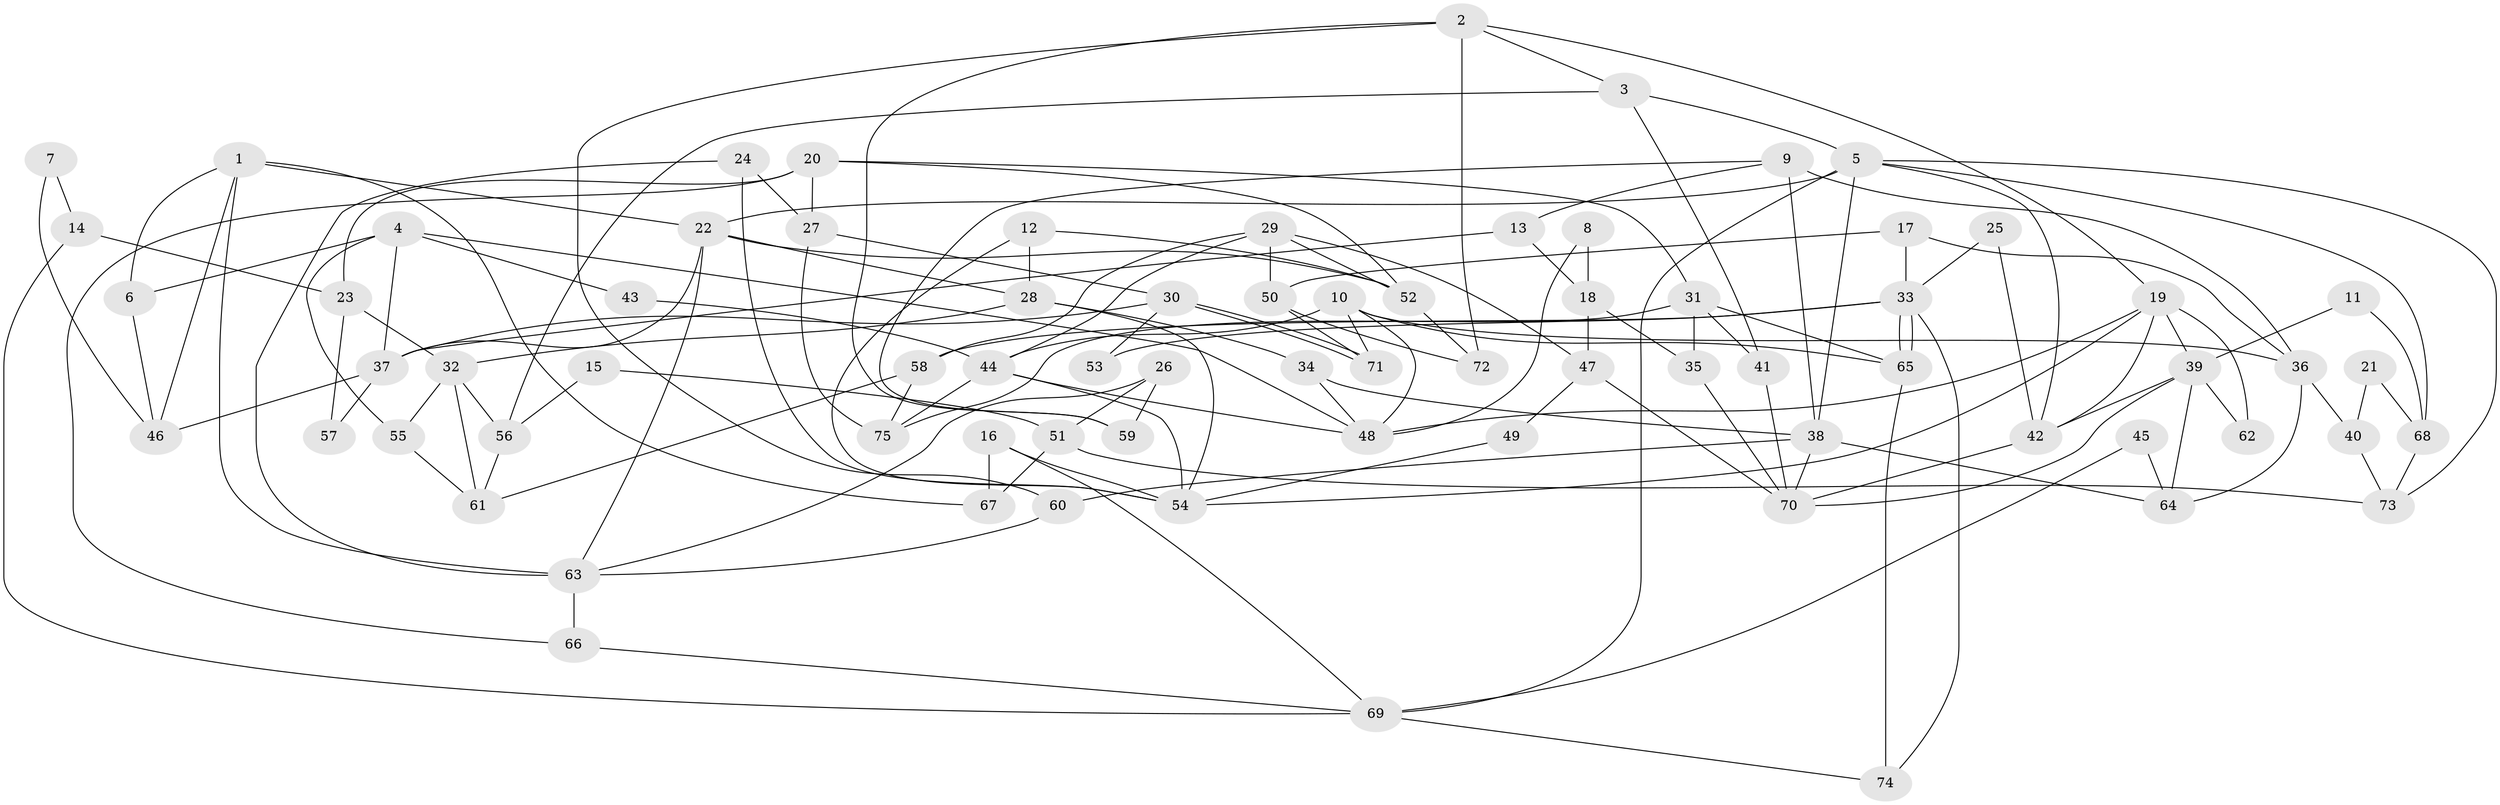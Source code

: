 // Generated by graph-tools (version 1.1) at 2025/11/02/27/25 16:11:17]
// undirected, 75 vertices, 150 edges
graph export_dot {
graph [start="1"]
  node [color=gray90,style=filled];
  1;
  2;
  3;
  4;
  5;
  6;
  7;
  8;
  9;
  10;
  11;
  12;
  13;
  14;
  15;
  16;
  17;
  18;
  19;
  20;
  21;
  22;
  23;
  24;
  25;
  26;
  27;
  28;
  29;
  30;
  31;
  32;
  33;
  34;
  35;
  36;
  37;
  38;
  39;
  40;
  41;
  42;
  43;
  44;
  45;
  46;
  47;
  48;
  49;
  50;
  51;
  52;
  53;
  54;
  55;
  56;
  57;
  58;
  59;
  60;
  61;
  62;
  63;
  64;
  65;
  66;
  67;
  68;
  69;
  70;
  71;
  72;
  73;
  74;
  75;
  1 -- 63;
  1 -- 22;
  1 -- 6;
  1 -- 46;
  1 -- 67;
  2 -- 19;
  2 -- 72;
  2 -- 3;
  2 -- 59;
  2 -- 60;
  3 -- 41;
  3 -- 5;
  3 -- 56;
  4 -- 37;
  4 -- 48;
  4 -- 6;
  4 -- 43;
  4 -- 55;
  5 -- 22;
  5 -- 38;
  5 -- 42;
  5 -- 68;
  5 -- 69;
  5 -- 73;
  6 -- 46;
  7 -- 46;
  7 -- 14;
  8 -- 18;
  8 -- 48;
  9 -- 36;
  9 -- 38;
  9 -- 13;
  9 -- 59;
  10 -- 48;
  10 -- 71;
  10 -- 36;
  10 -- 44;
  10 -- 65;
  11 -- 39;
  11 -- 68;
  12 -- 28;
  12 -- 54;
  12 -- 52;
  13 -- 18;
  13 -- 37;
  14 -- 69;
  14 -- 23;
  15 -- 51;
  15 -- 56;
  16 -- 69;
  16 -- 54;
  16 -- 67;
  17 -- 36;
  17 -- 33;
  17 -- 50;
  18 -- 47;
  18 -- 35;
  19 -- 42;
  19 -- 54;
  19 -- 39;
  19 -- 48;
  19 -- 62;
  20 -- 66;
  20 -- 27;
  20 -- 23;
  20 -- 31;
  20 -- 52;
  21 -- 68;
  21 -- 40;
  22 -- 52;
  22 -- 37;
  22 -- 28;
  22 -- 63;
  23 -- 32;
  23 -- 57;
  24 -- 27;
  24 -- 63;
  24 -- 54;
  25 -- 42;
  25 -- 33;
  26 -- 63;
  26 -- 59;
  26 -- 51;
  27 -- 75;
  27 -- 30;
  28 -- 54;
  28 -- 32;
  28 -- 34;
  29 -- 44;
  29 -- 52;
  29 -- 47;
  29 -- 50;
  29 -- 58;
  30 -- 37;
  30 -- 71;
  30 -- 71;
  30 -- 53;
  31 -- 65;
  31 -- 35;
  31 -- 41;
  31 -- 75;
  32 -- 61;
  32 -- 55;
  32 -- 56;
  33 -- 65;
  33 -- 65;
  33 -- 58;
  33 -- 53;
  33 -- 74;
  34 -- 48;
  34 -- 38;
  35 -- 70;
  36 -- 64;
  36 -- 40;
  37 -- 46;
  37 -- 57;
  38 -- 60;
  38 -- 64;
  38 -- 70;
  39 -- 70;
  39 -- 42;
  39 -- 62;
  39 -- 64;
  40 -- 73;
  41 -- 70;
  42 -- 70;
  43 -- 44;
  44 -- 75;
  44 -- 48;
  44 -- 54;
  45 -- 64;
  45 -- 69;
  47 -- 70;
  47 -- 49;
  49 -- 54;
  50 -- 71;
  50 -- 72;
  51 -- 67;
  51 -- 73;
  52 -- 72;
  55 -- 61;
  56 -- 61;
  58 -- 61;
  58 -- 75;
  60 -- 63;
  63 -- 66;
  65 -- 74;
  66 -- 69;
  68 -- 73;
  69 -- 74;
}
